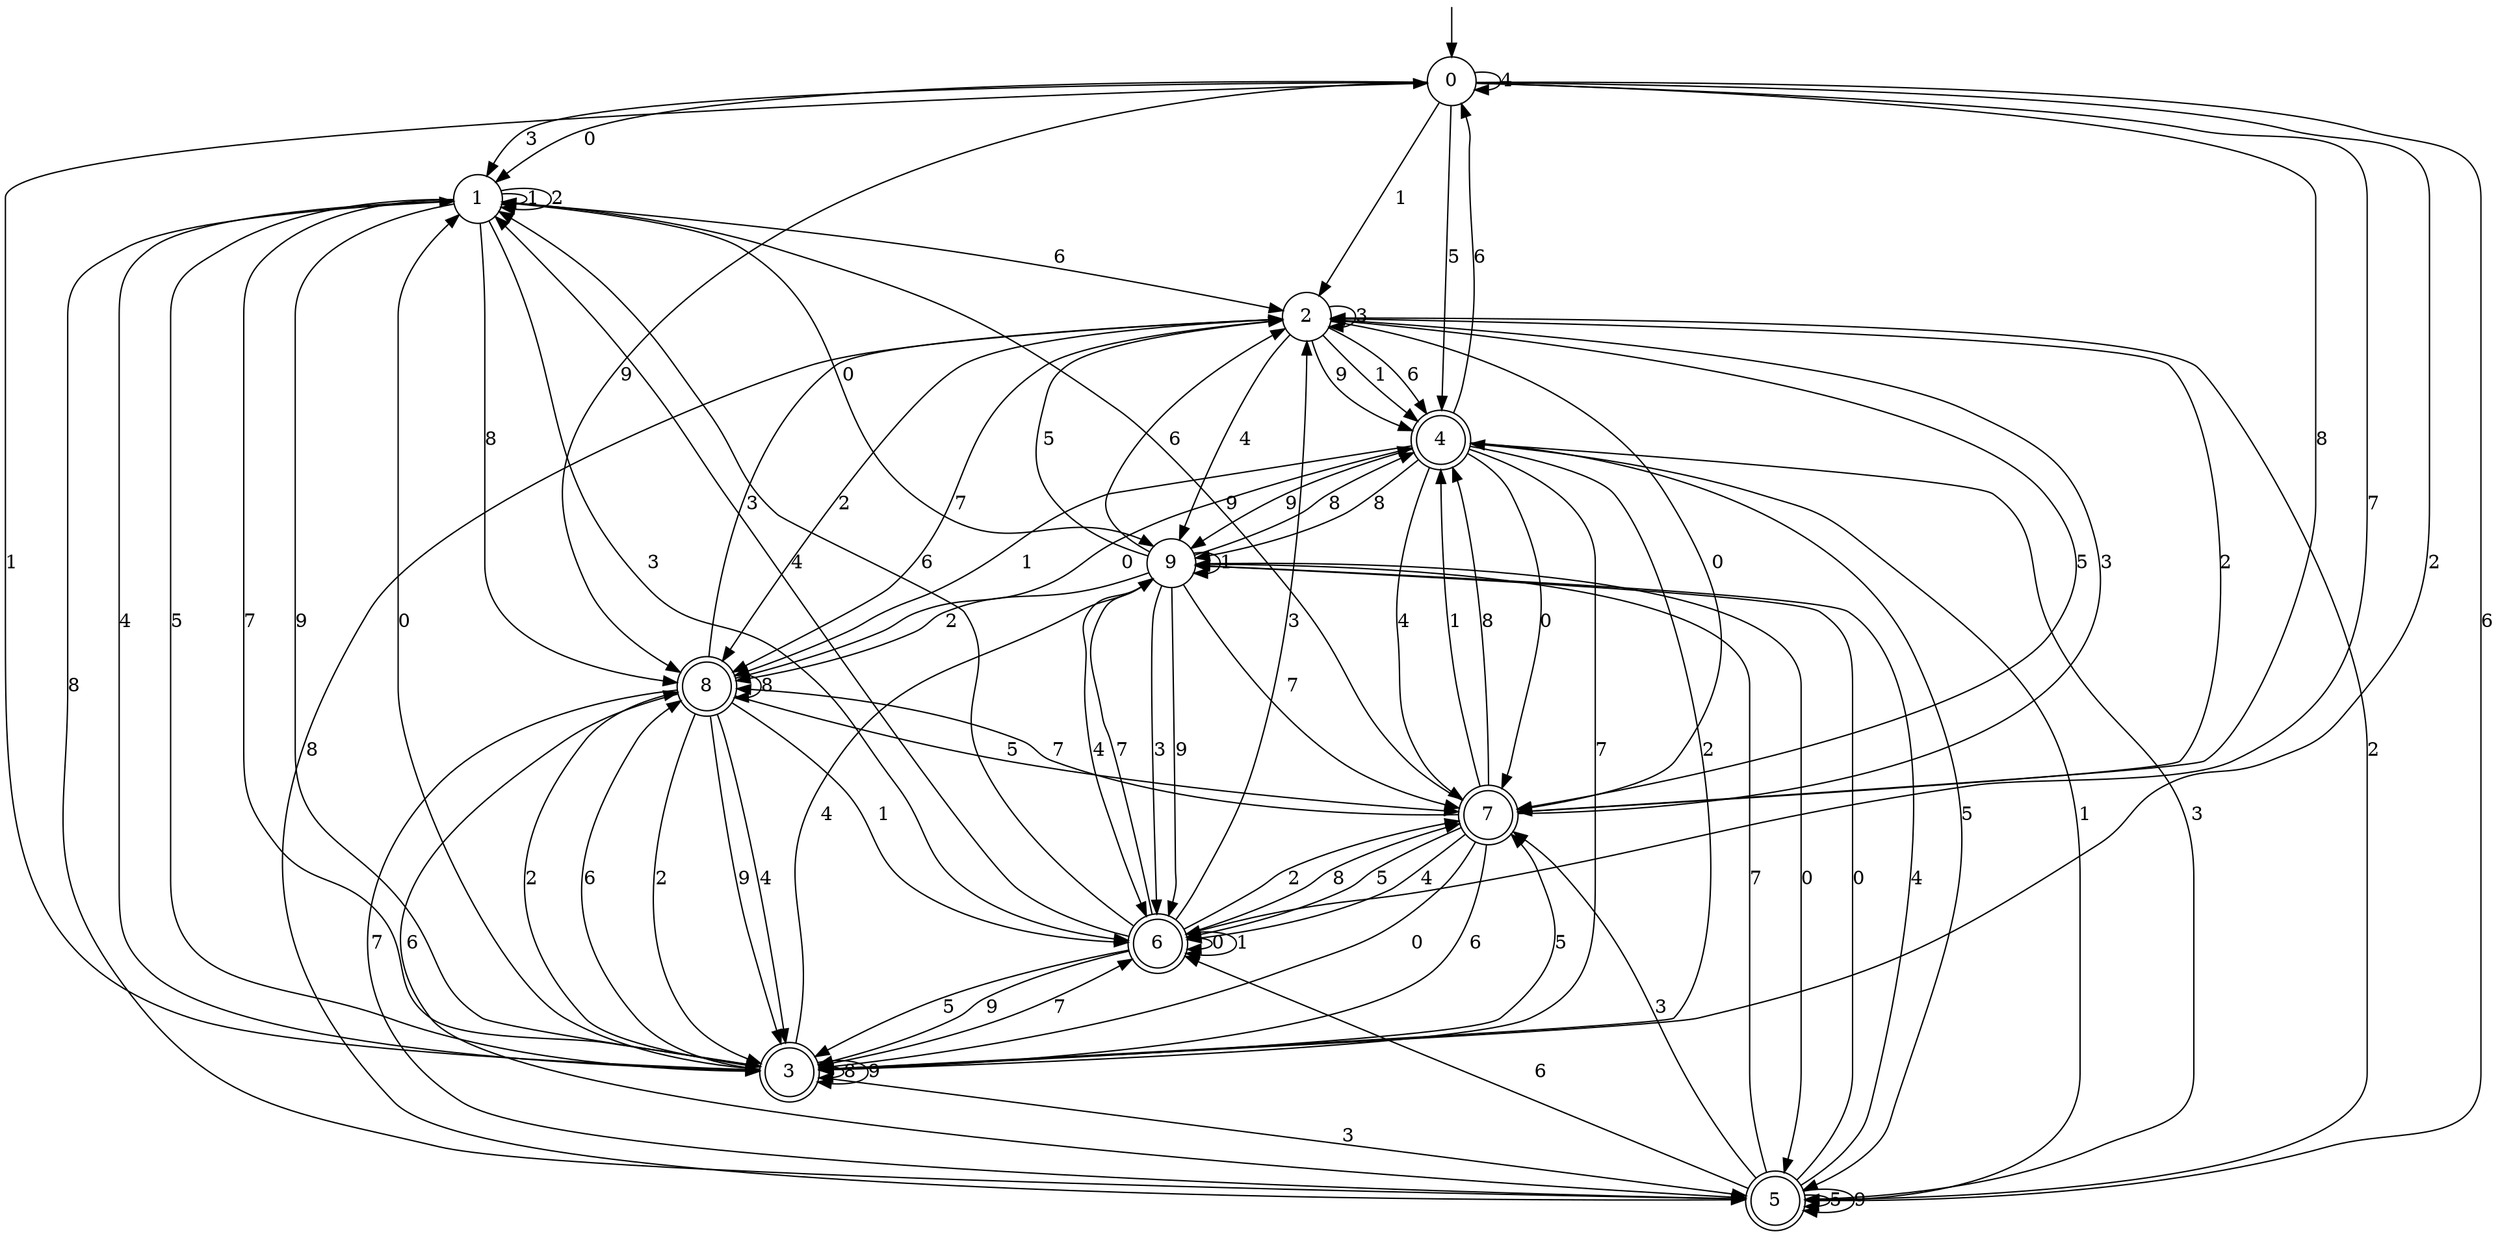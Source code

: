 digraph g {

	s0 [shape="circle" label="0"];
	s1 [shape="circle" label="1"];
	s2 [shape="circle" label="2"];
	s3 [shape="doublecircle" label="3"];
	s4 [shape="doublecircle" label="4"];
	s5 [shape="doublecircle" label="5"];
	s6 [shape="doublecircle" label="6"];
	s7 [shape="doublecircle" label="7"];
	s8 [shape="doublecircle" label="8"];
	s9 [shape="circle" label="9"];
	s0 -> s1 [label="0"];
	s0 -> s2 [label="1"];
	s0 -> s3 [label="2"];
	s0 -> s1 [label="3"];
	s0 -> s0 [label="4"];
	s0 -> s4 [label="5"];
	s0 -> s5 [label="6"];
	s0 -> s6 [label="7"];
	s0 -> s7 [label="8"];
	s0 -> s8 [label="9"];
	s1 -> s9 [label="0"];
	s1 -> s1 [label="1"];
	s1 -> s1 [label="2"];
	s1 -> s6 [label="3"];
	s1 -> s3 [label="4"];
	s1 -> s3 [label="5"];
	s1 -> s2 [label="6"];
	s1 -> s3 [label="7"];
	s1 -> s8 [label="8"];
	s1 -> s3 [label="9"];
	s2 -> s7 [label="0"];
	s2 -> s4 [label="1"];
	s2 -> s8 [label="2"];
	s2 -> s2 [label="3"];
	s2 -> s9 [label="4"];
	s2 -> s7 [label="5"];
	s2 -> s4 [label="6"];
	s2 -> s8 [label="7"];
	s2 -> s5 [label="8"];
	s2 -> s4 [label="9"];
	s3 -> s1 [label="0"];
	s3 -> s0 [label="1"];
	s3 -> s8 [label="2"];
	s3 -> s5 [label="3"];
	s3 -> s9 [label="4"];
	s3 -> s7 [label="5"];
	s3 -> s8 [label="6"];
	s3 -> s6 [label="7"];
	s3 -> s3 [label="8"];
	s3 -> s3 [label="9"];
	s4 -> s7 [label="0"];
	s4 -> s8 [label="1"];
	s4 -> s3 [label="2"];
	s4 -> s5 [label="3"];
	s4 -> s7 [label="4"];
	s4 -> s5 [label="5"];
	s4 -> s0 [label="6"];
	s4 -> s3 [label="7"];
	s4 -> s9 [label="8"];
	s4 -> s9 [label="9"];
	s5 -> s9 [label="0"];
	s5 -> s4 [label="1"];
	s5 -> s2 [label="2"];
	s5 -> s7 [label="3"];
	s5 -> s9 [label="4"];
	s5 -> s5 [label="5"];
	s5 -> s6 [label="6"];
	s5 -> s9 [label="7"];
	s5 -> s1 [label="8"];
	s5 -> s5 [label="9"];
	s6 -> s6 [label="0"];
	s6 -> s6 [label="1"];
	s6 -> s7 [label="2"];
	s6 -> s2 [label="3"];
	s6 -> s1 [label="4"];
	s6 -> s3 [label="5"];
	s6 -> s1 [label="6"];
	s6 -> s9 [label="7"];
	s6 -> s7 [label="8"];
	s6 -> s3 [label="9"];
	s7 -> s3 [label="0"];
	s7 -> s4 [label="1"];
	s7 -> s2 [label="2"];
	s7 -> s2 [label="3"];
	s7 -> s6 [label="4"];
	s7 -> s6 [label="5"];
	s7 -> s3 [label="6"];
	s7 -> s8 [label="7"];
	s7 -> s4 [label="8"];
	s7 -> s1 [label="9"];
	s8 -> s4 [label="0"];
	s8 -> s6 [label="1"];
	s8 -> s3 [label="2"];
	s8 -> s2 [label="3"];
	s8 -> s3 [label="4"];
	s8 -> s7 [label="5"];
	s8 -> s5 [label="6"];
	s8 -> s5 [label="7"];
	s8 -> s8 [label="8"];
	s8 -> s3 [label="9"];
	s9 -> s5 [label="0"];
	s9 -> s9 [label="1"];
	s9 -> s8 [label="2"];
	s9 -> s6 [label="3"];
	s9 -> s6 [label="4"];
	s9 -> s2 [label="5"];
	s9 -> s2 [label="6"];
	s9 -> s7 [label="7"];
	s9 -> s4 [label="8"];
	s9 -> s6 [label="9"];

__start0 [label="" shape="none" width="0" height="0"];
__start0 -> s0;

}
